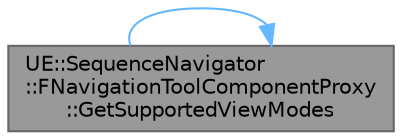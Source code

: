 digraph "UE::SequenceNavigator::FNavigationToolComponentProxy::GetSupportedViewModes"
{
 // INTERACTIVE_SVG=YES
 // LATEX_PDF_SIZE
  bgcolor="transparent";
  edge [fontname=Helvetica,fontsize=10,labelfontname=Helvetica,labelfontsize=10];
  node [fontname=Helvetica,fontsize=10,shape=box,height=0.2,width=0.4];
  rankdir="LR";
  Node1 [id="Node000001",label="UE::SequenceNavigator\l::FNavigationToolComponentProxy\l::GetSupportedViewModes",height=0.2,width=0.4,color="gray40", fillcolor="grey60", style="filled", fontcolor="black",tooltip="Gets the View Modes that this Item Supports."];
  Node1 -> Node1 [id="edge1_Node000001_Node000001",color="steelblue1",style="solid",tooltip=" "];
}
